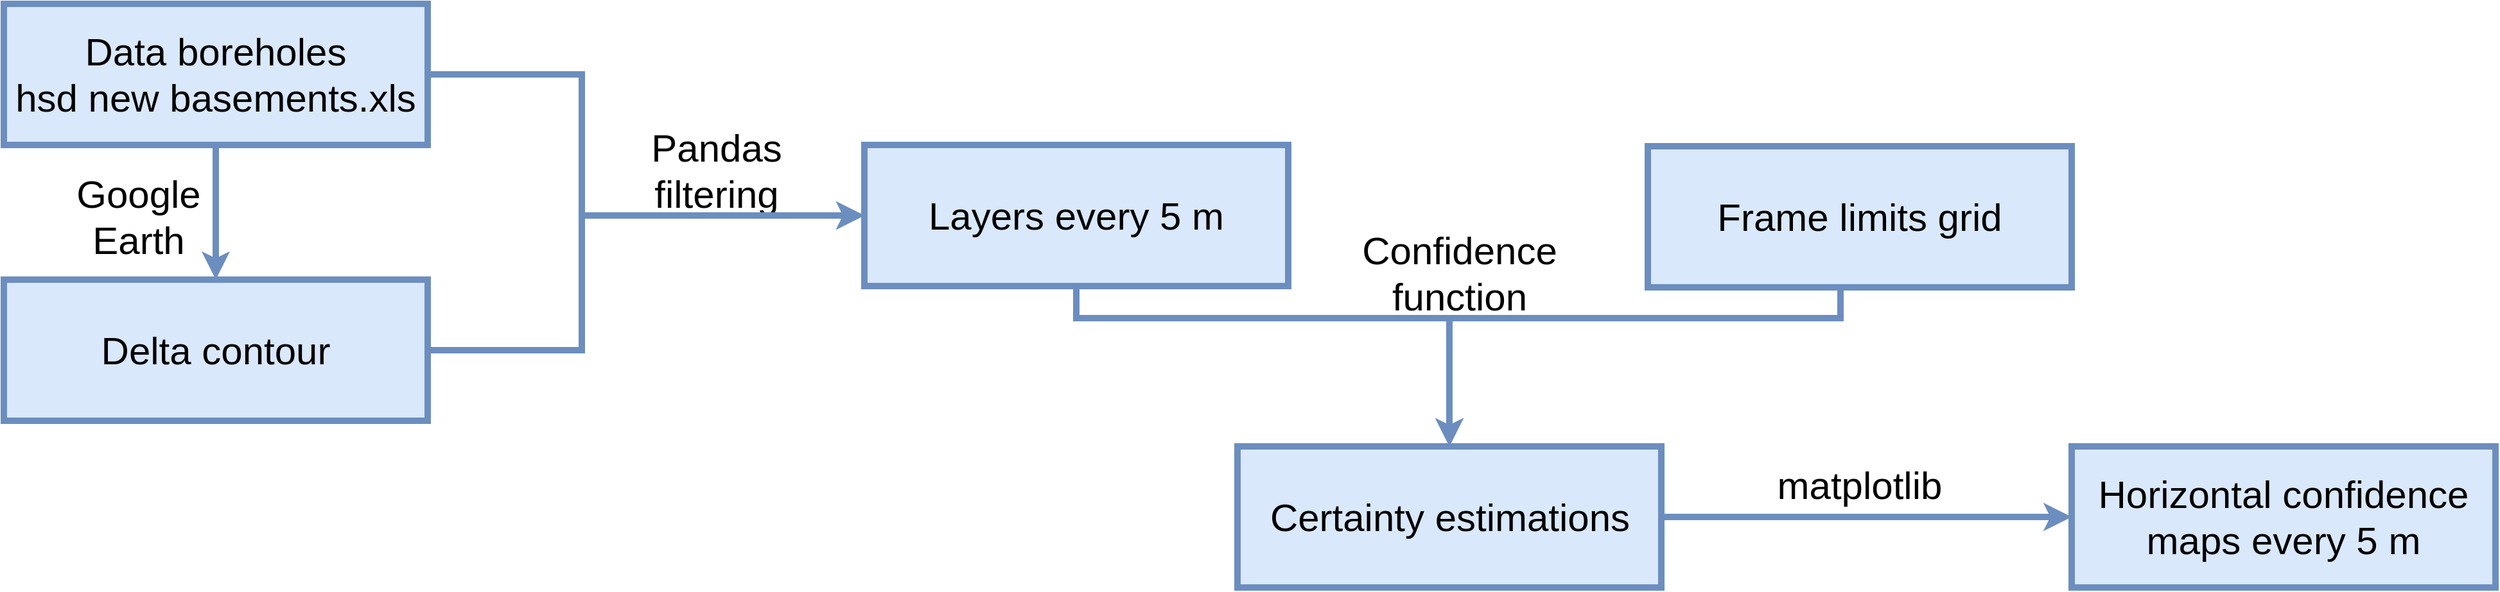 <mxfile version="19.0.2" type="device"><diagram id="fNOBkLaAhuOzdhUiapiz" name="Page-1"><mxGraphModel dx="1350" dy="793" grid="1" gridSize="10" guides="1" tooltips="1" connect="1" arrows="1" fold="1" page="1" pageScale="1" pageWidth="1600" pageHeight="1200" math="0" shadow="0"><root><mxCell id="0"/><mxCell id="1" parent="0"/><mxCell id="_fXpVUF5_wgCW_Ynrs2v-10" value="Pandas filtering" style="text;html=1;strokeColor=none;fillColor=none;align=center;verticalAlign=middle;whiteSpace=wrap;rounded=0;fontFamily=Helvetica;fontSize=30;" parent="1" vertex="1"><mxGeometry x="480" y="190" width="170" height="90" as="geometry"/></mxCell><mxCell id="_fXpVUF5_wgCW_Ynrs2v-15" value="Google&lt;br style=&quot;font-size: 30px;&quot;&gt;Earth" style="text;html=1;strokeColor=none;fillColor=none;align=center;verticalAlign=middle;whiteSpace=wrap;rounded=0;fontFamily=Helvetica;fontSize=30;" parent="1" vertex="1"><mxGeometry x="50" y="231" width="130" height="80" as="geometry"/></mxCell><mxCell id="_fXpVUF5_wgCW_Ynrs2v-24" value="&lt;div&gt;Confidence function&lt;/div&gt;" style="text;html=1;strokeColor=none;fillColor=none;align=center;verticalAlign=middle;whiteSpace=wrap;rounded=0;fontFamily=Helvetica;fontSize=30;" parent="1" vertex="1"><mxGeometry x="1050" y="266" width="187" height="97" as="geometry"/></mxCell><mxCell id="_fXpVUF5_wgCW_Ynrs2v-28" value="matplotlib" style="text;html=1;strokeColor=none;fillColor=none;align=center;verticalAlign=middle;whiteSpace=wrap;rounded=0;fontFamily=Helvetica;fontSize=30;" parent="1" vertex="1"><mxGeometry x="1305" y="460" width="300" height="40" as="geometry"/></mxCell><mxCell id="yG4yIMdEthc6wOubi9l1-11" style="edgeStyle=orthogonalEdgeStyle;rounded=0;orthogonalLoop=1;jettySize=auto;html=1;exitX=0.5;exitY=1;exitDx=0;exitDy=0;fontSize=30;fillColor=#dae8fc;strokeColor=#6c8ebf;strokeWidth=5;" parent="1" source="yG4yIMdEthc6wOubi9l1-1" target="yG4yIMdEthc6wOubi9l1-5" edge="1"><mxGeometry relative="1" as="geometry"/></mxCell><mxCell id="yG4yIMdEthc6wOubi9l1-23" style="edgeStyle=orthogonalEdgeStyle;rounded=0;orthogonalLoop=1;jettySize=auto;html=1;exitX=1;exitY=0.5;exitDx=0;exitDy=0;entryX=0;entryY=0.5;entryDx=0;entryDy=0;fontSize=30;strokeWidth=5;fillColor=#dae8fc;strokeColor=#6c8ebf;" parent="1" source="yG4yIMdEthc6wOubi9l1-1" target="yG4yIMdEthc6wOubi9l1-6" edge="1"><mxGeometry relative="1" as="geometry"><Array as="points"><mxPoint x="460" y="160"/><mxPoint x="460" y="270"/></Array></mxGeometry></mxCell><mxCell id="yG4yIMdEthc6wOubi9l1-1" value="&lt;div style=&quot;font-size: 30px;&quot;&gt;Data boreholes&lt;br style=&quot;font-size: 30px;&quot;&gt;&lt;/div&gt;&lt;div style=&quot;font-size: 30px;&quot;&gt;hsd new basements.xls&lt;/div&gt;" style="rounded=0;whiteSpace=wrap;html=1;fontSize=30;fillColor=#dae8fc;strokeColor=#6c8ebf;strokeWidth=5;" parent="1" vertex="1"><mxGeometry x="10" y="105" width="330" height="110" as="geometry"/></mxCell><mxCell id="yG4yIMdEthc6wOubi9l1-24" style="edgeStyle=orthogonalEdgeStyle;rounded=0;orthogonalLoop=1;jettySize=auto;html=1;exitX=1;exitY=0.5;exitDx=0;exitDy=0;entryX=0;entryY=0.5;entryDx=0;entryDy=0;fontSize=30;strokeWidth=5;fillColor=#dae8fc;strokeColor=#6c8ebf;" parent="1" source="yG4yIMdEthc6wOubi9l1-5" target="yG4yIMdEthc6wOubi9l1-6" edge="1"><mxGeometry relative="1" as="geometry"><Array as="points"><mxPoint x="460" y="375"/><mxPoint x="460" y="270"/></Array></mxGeometry></mxCell><mxCell id="yG4yIMdEthc6wOubi9l1-5" value="Delta contour" style="rounded=0;whiteSpace=wrap;html=1;fontSize=30;fillColor=#dae8fc;strokeColor=#6c8ebf;strokeWidth=5;" parent="1" vertex="1"><mxGeometry x="10" y="320" width="330" height="110" as="geometry"/></mxCell><mxCell id="yG4yIMdEthc6wOubi9l1-21" style="edgeStyle=orthogonalEdgeStyle;rounded=0;orthogonalLoop=1;jettySize=auto;html=1;exitX=0.5;exitY=1;exitDx=0;exitDy=0;entryX=0.5;entryY=0;entryDx=0;entryDy=0;fontSize=30;strokeWidth=5;fillColor=#dae8fc;strokeColor=#6c8ebf;" parent="1" source="yG4yIMdEthc6wOubi9l1-6" target="yG4yIMdEthc6wOubi9l1-8" edge="1"><mxGeometry relative="1" as="geometry"><Array as="points"><mxPoint x="845" y="350"/><mxPoint x="1136" y="350"/></Array></mxGeometry></mxCell><mxCell id="yG4yIMdEthc6wOubi9l1-6" value="Layers every 5 m" style="rounded=0;whiteSpace=wrap;html=1;fontSize=30;fillColor=#dae8fc;strokeColor=#6c8ebf;strokeWidth=5;" parent="1" vertex="1"><mxGeometry x="680" y="215" width="330" height="110" as="geometry"/></mxCell><mxCell id="yG4yIMdEthc6wOubi9l1-22" style="edgeStyle=orthogonalEdgeStyle;rounded=0;orthogonalLoop=1;jettySize=auto;html=1;exitX=0.5;exitY=1;exitDx=0;exitDy=0;entryX=0.5;entryY=0;entryDx=0;entryDy=0;fontSize=30;strokeWidth=5;fillColor=#dae8fc;strokeColor=#6c8ebf;" parent="1" source="yG4yIMdEthc6wOubi9l1-7" target="yG4yIMdEthc6wOubi9l1-8" edge="1"><mxGeometry relative="1" as="geometry"><Array as="points"><mxPoint x="1440" y="326"/><mxPoint x="1440" y="350"/><mxPoint x="1136" y="350"/></Array></mxGeometry></mxCell><mxCell id="yG4yIMdEthc6wOubi9l1-7" value="Frame limits grid" style="rounded=0;whiteSpace=wrap;html=1;fontSize=30;fillColor=#dae8fc;strokeColor=#6c8ebf;strokeWidth=5;" parent="1" vertex="1"><mxGeometry x="1290" y="216" width="330" height="110" as="geometry"/></mxCell><mxCell id="yG4yIMdEthc6wOubi9l1-25" style="edgeStyle=orthogonalEdgeStyle;rounded=0;orthogonalLoop=1;jettySize=auto;html=1;exitX=1;exitY=0.5;exitDx=0;exitDy=0;fontSize=30;strokeWidth=5;fillColor=#dae8fc;strokeColor=#6c8ebf;" parent="1" source="yG4yIMdEthc6wOubi9l1-8" target="yG4yIMdEthc6wOubi9l1-9" edge="1"><mxGeometry relative="1" as="geometry"><Array as="points"><mxPoint x="1400" y="505"/><mxPoint x="1400" y="505"/></Array></mxGeometry></mxCell><mxCell id="yG4yIMdEthc6wOubi9l1-8" value="Certainty estimations" style="rounded=0;whiteSpace=wrap;html=1;fontSize=30;fillColor=#dae8fc;strokeColor=#6c8ebf;strokeWidth=5;" parent="1" vertex="1"><mxGeometry x="970.5" y="450" width="330" height="110" as="geometry"/></mxCell><mxCell id="yG4yIMdEthc6wOubi9l1-9" value="&lt;div style=&quot;font-size: 30px;&quot;&gt;Horizontal confidence maps every 5 m&lt;/div&gt;" style="rounded=0;whiteSpace=wrap;html=1;fontSize=30;fillColor=#dae8fc;strokeColor=#6c8ebf;strokeWidth=5;" parent="1" vertex="1"><mxGeometry x="1620" y="450" width="330" height="110" as="geometry"/></mxCell></root></mxGraphModel></diagram></mxfile>